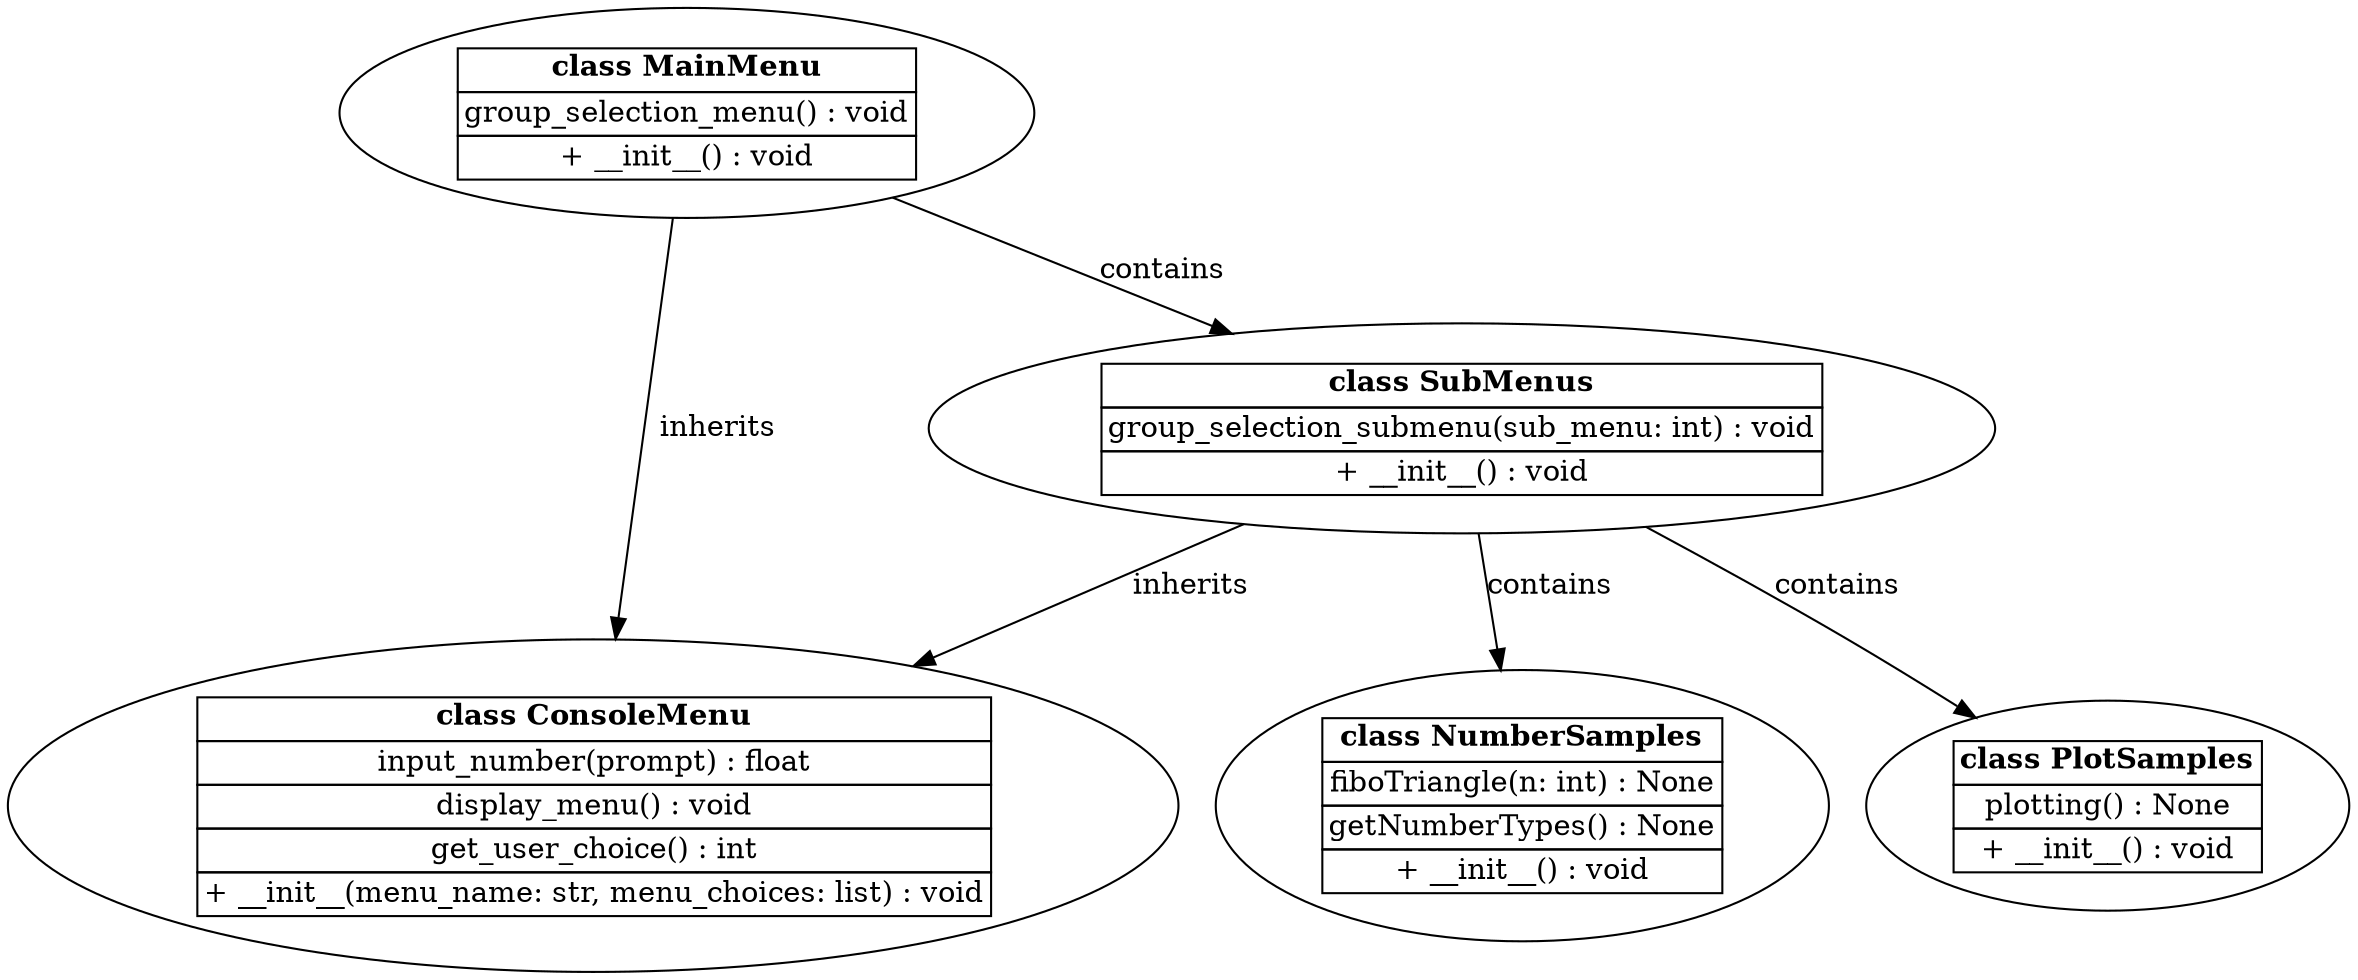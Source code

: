 digraph G {

    MainMenu [label=<
        <table border="0" cellborder="1" cellspacing="0">
            <tr><td><b>class MainMenu</b></td></tr>
            <tr><td>group_selection_menu() : void</td></tr>
            <tr><td>+ __init__() : void</td></tr>
        </table>
    >];

    ConsoleMenu [label=<
        <table border="0" cellborder="1" cellspacing="0">
            <tr><td><b>class ConsoleMenu</b></td></tr>
            <tr><td>input_number(prompt) : float</td></tr>
            <tr><td>display_menu() : void</td></tr>
            <tr><td>get_user_choice() : int</td></tr>
            <tr><td>+ __init__(menu_name: str, menu_choices: list) : void</td></tr>
        </table>
    >];

    SubMenus [label=<
        <table border="0" cellborder="1" cellspacing="0">
            <tr><td><b>class SubMenus</b></td></tr>
            <tr><td>group_selection_submenu(sub_menu: int) : void</td></tr>
            <tr><td>+ __init__() : void</td></tr>
        </table>
    >];

    NumberSamples [label=<
        <table border="0" cellborder="1" cellspacing="0">
            <tr><td><b>class NumberSamples</b></td></tr>
            <tr><td>fiboTriangle(n: int) : None</td></tr>
            <tr><td>getNumberTypes() : None</td></tr>
            <tr><td>+ __init__() : void</td></tr>
        </table>
    >];

    PlotSamples [label=<
        <table border="0" cellborder="1" cellspacing="0">
            <tr><td><b>class PlotSamples</b></td></tr>
            <tr><td>plotting() : None</td></tr>
            <tr><td>+ __init__() : void</td></tr>
        </table>
    >];

    MainMenu -> ConsoleMenu [label="inherits"];
    MainMenu -> SubMenus [label="contains"];
    SubMenus -> ConsoleMenu [label="inherits"];
    SubMenus -> NumberSamples [label="contains"];
    SubMenus -> PlotSamples [label="contains"];
}
